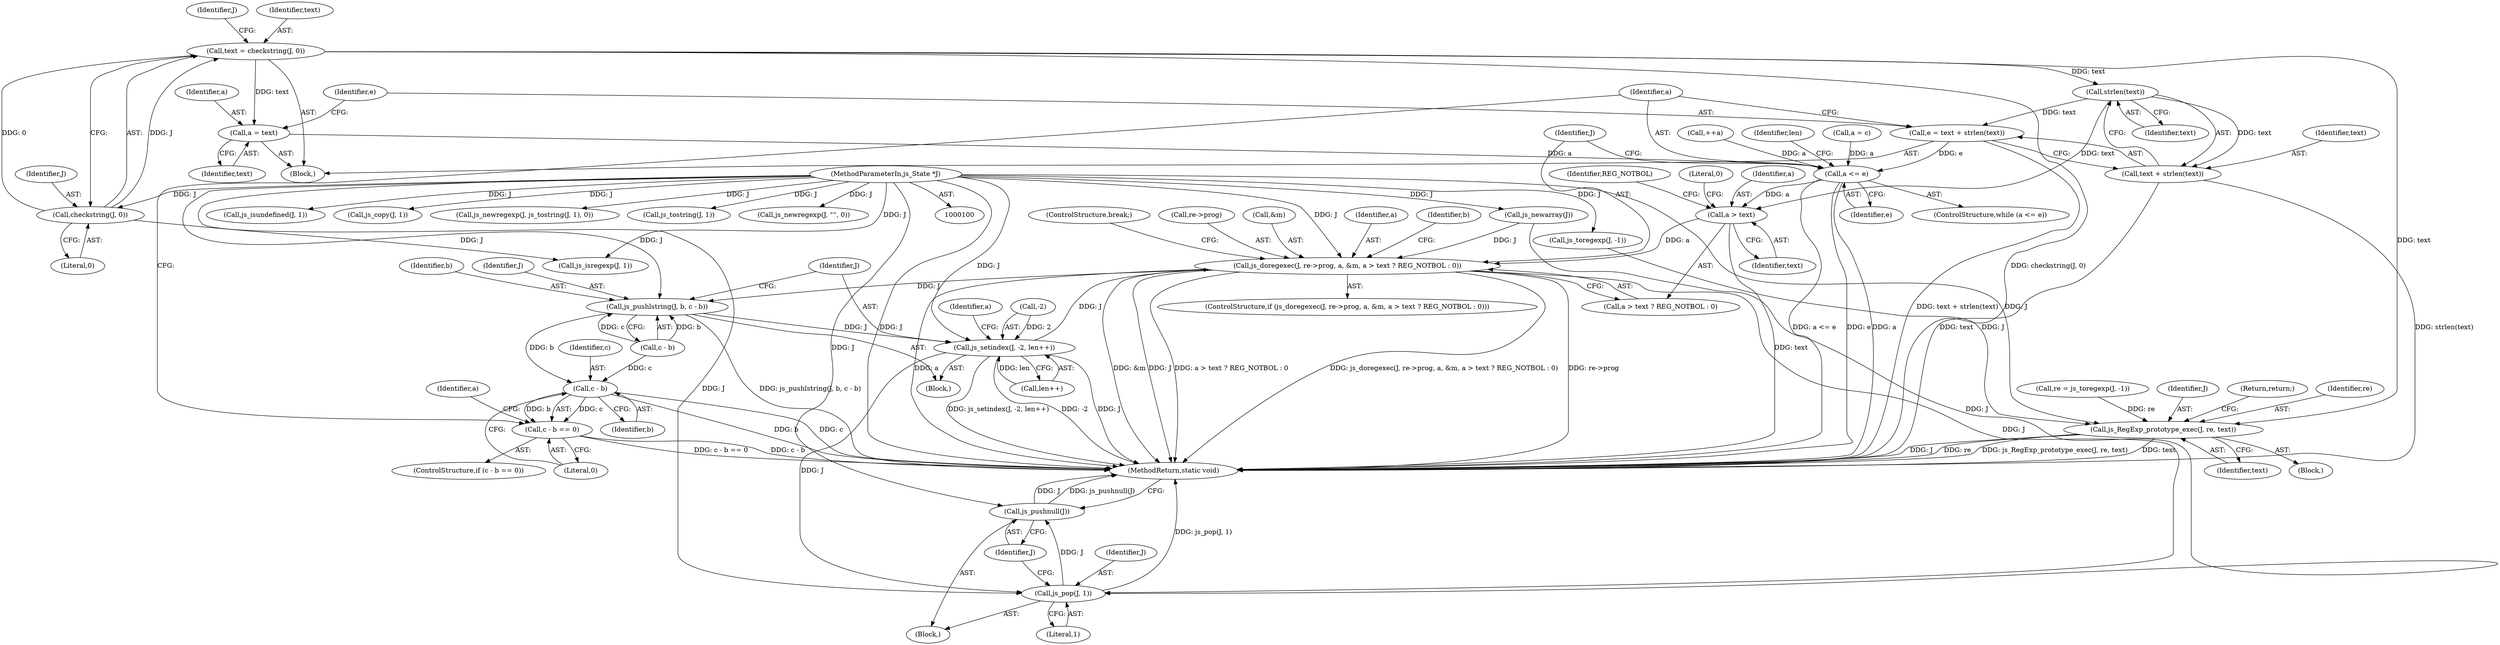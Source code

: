 digraph "0_mujs_00d4606c3baf813b7b1c176823b2729bf51002a2_1@pointer" {
"1000111" [label="(Call,text = checkstring(J, 0))"];
"1000113" [label="(Call,checkstring(J, 0))"];
"1000101" [label="(MethodParameterIn,js_State *J)"];
"1000153" [label="(Call,js_RegExp_prototype_exec(J, re, text))"];
"1000168" [label="(Call,a = text)"];
"1000178" [label="(Call,a <= e)"];
"1000192" [label="(Call,a > text)"];
"1000183" [label="(Call,js_doregexec(J, re->prog, a, &m, a > text ? REG_NOTBOL : 0))"];
"1000216" [label="(Call,js_pushlstring(J, b, c - b))"];
"1000222" [label="(Call,js_setindex(J, -2, len++))"];
"1000244" [label="(Call,js_pop(J, 1))"];
"1000247" [label="(Call,js_pushnull(J))"];
"1000233" [label="(Call,c - b)"];
"1000232" [label="(Call,c - b == 0)"];
"1000175" [label="(Call,strlen(text))"];
"1000171" [label="(Call,e = text + strlen(text))"];
"1000173" [label="(Call,text + strlen(text))"];
"1000249" [label="(MethodReturn,static void)"];
"1000226" [label="(Call,len++)"];
"1000189" [label="(Call,&m)"];
"1000184" [label="(Identifier,J)"];
"1000111" [label="(Call,text = checkstring(J, 0))"];
"1000247" [label="(Call,js_pushnull(J))"];
"1000117" [label="(Call,js_isregexp(J, 1))"];
"1000125" [label="(Call,js_isundefined(J, 1))"];
"1000102" [label="(Block,)"];
"1000244" [label="(Call,js_pop(J, 1))"];
"1000219" [label="(Call,c - b)"];
"1000101" [label="(MethodParameterIn,js_State *J)"];
"1000170" [label="(Identifier,text)"];
"1000179" [label="(Identifier,a)"];
"1000163" [label="(Call,js_newarray(J))"];
"1000182" [label="(ControlStructure,if (js_doregexec(J, re->prog, a, &m, a > text ? REG_NOTBOL : 0)))"];
"1000199" [label="(Identifier,b)"];
"1000223" [label="(Identifier,J)"];
"1000114" [label="(Identifier,J)"];
"1000157" [label="(Return,return;)"];
"1000237" [label="(Call,++a)"];
"1000197" [label="(ControlStructure,break;)"];
"1000243" [label="(Block,)"];
"1000120" [label="(Call,js_copy(J, 1))"];
"1000232" [label="(Call,c - b == 0)"];
"1000115" [label="(Literal,0)"];
"1000180" [label="(Identifier,e)"];
"1000194" [label="(Identifier,text)"];
"1000196" [label="(Literal,0)"];
"1000174" [label="(Identifier,text)"];
"1000236" [label="(Literal,0)"];
"1000133" [label="(Call,js_newregexp(J, js_tostring(J, 1), 0))"];
"1000118" [label="(Identifier,J)"];
"1000113" [label="(Call,checkstring(J, 0))"];
"1000141" [label="(Call,js_toregexp(J, -1))"];
"1000178" [label="(Call,a <= e)"];
"1000135" [label="(Call,js_tostring(J, 1))"];
"1000193" [label="(Identifier,a)"];
"1000191" [label="(Call,a > text ? REG_NOTBOL : 0)"];
"1000173" [label="(Call,text + strlen(text))"];
"1000168" [label="(Call,a = text)"];
"1000156" [label="(Identifier,text)"];
"1000152" [label="(Block,)"];
"1000176" [label="(Identifier,text)"];
"1000112" [label="(Identifier,text)"];
"1000241" [label="(Identifier,len)"];
"1000216" [label="(Call,js_pushlstring(J, b, c - b))"];
"1000128" [label="(Call,js_newregexp(J, \"\", 0))"];
"1000246" [label="(Literal,1)"];
"1000238" [label="(Identifier,a)"];
"1000175" [label="(Call,strlen(text))"];
"1000222" [label="(Call,js_setindex(J, -2, len++))"];
"1000172" [label="(Identifier,e)"];
"1000192" [label="(Call,a > text)"];
"1000183" [label="(Call,js_doregexec(J, re->prog, a, &m, a > text ? REG_NOTBOL : 0))"];
"1000195" [label="(Identifier,REG_NOTBOL)"];
"1000217" [label="(Identifier,J)"];
"1000224" [label="(Call,-2)"];
"1000228" [label="(Call,a = c)"];
"1000231" [label="(ControlStructure,if (c - b == 0))"];
"1000218" [label="(Identifier,b)"];
"1000185" [label="(Call,re->prog)"];
"1000181" [label="(Block,)"];
"1000177" [label="(ControlStructure,while (a <= e))"];
"1000233" [label="(Call,c - b)"];
"1000245" [label="(Identifier,J)"];
"1000235" [label="(Identifier,b)"];
"1000234" [label="(Identifier,c)"];
"1000155" [label="(Identifier,re)"];
"1000139" [label="(Call,re = js_toregexp(J, -1))"];
"1000169" [label="(Identifier,a)"];
"1000154" [label="(Identifier,J)"];
"1000171" [label="(Call,e = text + strlen(text))"];
"1000248" [label="(Identifier,J)"];
"1000229" [label="(Identifier,a)"];
"1000153" [label="(Call,js_RegExp_prototype_exec(J, re, text))"];
"1000188" [label="(Identifier,a)"];
"1000111" -> "1000102"  [label="AST: "];
"1000111" -> "1000113"  [label="CFG: "];
"1000112" -> "1000111"  [label="AST: "];
"1000113" -> "1000111"  [label="AST: "];
"1000118" -> "1000111"  [label="CFG: "];
"1000111" -> "1000249"  [label="DDG: checkstring(J, 0)"];
"1000113" -> "1000111"  [label="DDG: J"];
"1000113" -> "1000111"  [label="DDG: 0"];
"1000111" -> "1000153"  [label="DDG: text"];
"1000111" -> "1000168"  [label="DDG: text"];
"1000111" -> "1000175"  [label="DDG: text"];
"1000113" -> "1000115"  [label="CFG: "];
"1000114" -> "1000113"  [label="AST: "];
"1000115" -> "1000113"  [label="AST: "];
"1000101" -> "1000113"  [label="DDG: J"];
"1000113" -> "1000117"  [label="DDG: J"];
"1000101" -> "1000100"  [label="AST: "];
"1000101" -> "1000249"  [label="DDG: J"];
"1000101" -> "1000117"  [label="DDG: J"];
"1000101" -> "1000120"  [label="DDG: J"];
"1000101" -> "1000125"  [label="DDG: J"];
"1000101" -> "1000128"  [label="DDG: J"];
"1000101" -> "1000133"  [label="DDG: J"];
"1000101" -> "1000135"  [label="DDG: J"];
"1000101" -> "1000141"  [label="DDG: J"];
"1000101" -> "1000153"  [label="DDG: J"];
"1000101" -> "1000163"  [label="DDG: J"];
"1000101" -> "1000183"  [label="DDG: J"];
"1000101" -> "1000216"  [label="DDG: J"];
"1000101" -> "1000222"  [label="DDG: J"];
"1000101" -> "1000244"  [label="DDG: J"];
"1000101" -> "1000247"  [label="DDG: J"];
"1000153" -> "1000152"  [label="AST: "];
"1000153" -> "1000156"  [label="CFG: "];
"1000154" -> "1000153"  [label="AST: "];
"1000155" -> "1000153"  [label="AST: "];
"1000156" -> "1000153"  [label="AST: "];
"1000157" -> "1000153"  [label="CFG: "];
"1000153" -> "1000249"  [label="DDG: J"];
"1000153" -> "1000249"  [label="DDG: re"];
"1000153" -> "1000249"  [label="DDG: js_RegExp_prototype_exec(J, re, text)"];
"1000153" -> "1000249"  [label="DDG: text"];
"1000141" -> "1000153"  [label="DDG: J"];
"1000139" -> "1000153"  [label="DDG: re"];
"1000168" -> "1000102"  [label="AST: "];
"1000168" -> "1000170"  [label="CFG: "];
"1000169" -> "1000168"  [label="AST: "];
"1000170" -> "1000168"  [label="AST: "];
"1000172" -> "1000168"  [label="CFG: "];
"1000168" -> "1000178"  [label="DDG: a"];
"1000178" -> "1000177"  [label="AST: "];
"1000178" -> "1000180"  [label="CFG: "];
"1000179" -> "1000178"  [label="AST: "];
"1000180" -> "1000178"  [label="AST: "];
"1000184" -> "1000178"  [label="CFG: "];
"1000241" -> "1000178"  [label="CFG: "];
"1000178" -> "1000249"  [label="DDG: a"];
"1000178" -> "1000249"  [label="DDG: a <= e"];
"1000178" -> "1000249"  [label="DDG: e"];
"1000237" -> "1000178"  [label="DDG: a"];
"1000228" -> "1000178"  [label="DDG: a"];
"1000171" -> "1000178"  [label="DDG: e"];
"1000178" -> "1000192"  [label="DDG: a"];
"1000192" -> "1000191"  [label="AST: "];
"1000192" -> "1000194"  [label="CFG: "];
"1000193" -> "1000192"  [label="AST: "];
"1000194" -> "1000192"  [label="AST: "];
"1000195" -> "1000192"  [label="CFG: "];
"1000196" -> "1000192"  [label="CFG: "];
"1000192" -> "1000249"  [label="DDG: text"];
"1000192" -> "1000183"  [label="DDG: a"];
"1000175" -> "1000192"  [label="DDG: text"];
"1000183" -> "1000182"  [label="AST: "];
"1000183" -> "1000191"  [label="CFG: "];
"1000184" -> "1000183"  [label="AST: "];
"1000185" -> "1000183"  [label="AST: "];
"1000188" -> "1000183"  [label="AST: "];
"1000189" -> "1000183"  [label="AST: "];
"1000191" -> "1000183"  [label="AST: "];
"1000197" -> "1000183"  [label="CFG: "];
"1000199" -> "1000183"  [label="CFG: "];
"1000183" -> "1000249"  [label="DDG: re->prog"];
"1000183" -> "1000249"  [label="DDG: a"];
"1000183" -> "1000249"  [label="DDG: &m"];
"1000183" -> "1000249"  [label="DDG: J"];
"1000183" -> "1000249"  [label="DDG: a > text ? REG_NOTBOL : 0"];
"1000183" -> "1000249"  [label="DDG: js_doregexec(J, re->prog, a, &m, a > text ? REG_NOTBOL : 0)"];
"1000163" -> "1000183"  [label="DDG: J"];
"1000222" -> "1000183"  [label="DDG: J"];
"1000183" -> "1000216"  [label="DDG: J"];
"1000183" -> "1000244"  [label="DDG: J"];
"1000216" -> "1000181"  [label="AST: "];
"1000216" -> "1000219"  [label="CFG: "];
"1000217" -> "1000216"  [label="AST: "];
"1000218" -> "1000216"  [label="AST: "];
"1000219" -> "1000216"  [label="AST: "];
"1000223" -> "1000216"  [label="CFG: "];
"1000216" -> "1000249"  [label="DDG: js_pushlstring(J, b, c - b)"];
"1000219" -> "1000216"  [label="DDG: b"];
"1000219" -> "1000216"  [label="DDG: c"];
"1000216" -> "1000222"  [label="DDG: J"];
"1000216" -> "1000233"  [label="DDG: b"];
"1000222" -> "1000181"  [label="AST: "];
"1000222" -> "1000226"  [label="CFG: "];
"1000223" -> "1000222"  [label="AST: "];
"1000224" -> "1000222"  [label="AST: "];
"1000226" -> "1000222"  [label="AST: "];
"1000229" -> "1000222"  [label="CFG: "];
"1000222" -> "1000249"  [label="DDG: J"];
"1000222" -> "1000249"  [label="DDG: js_setindex(J, -2, len++)"];
"1000222" -> "1000249"  [label="DDG: -2"];
"1000224" -> "1000222"  [label="DDG: 2"];
"1000226" -> "1000222"  [label="DDG: len"];
"1000222" -> "1000244"  [label="DDG: J"];
"1000244" -> "1000243"  [label="AST: "];
"1000244" -> "1000246"  [label="CFG: "];
"1000245" -> "1000244"  [label="AST: "];
"1000246" -> "1000244"  [label="AST: "];
"1000248" -> "1000244"  [label="CFG: "];
"1000244" -> "1000249"  [label="DDG: js_pop(J, 1)"];
"1000163" -> "1000244"  [label="DDG: J"];
"1000244" -> "1000247"  [label="DDG: J"];
"1000247" -> "1000243"  [label="AST: "];
"1000247" -> "1000248"  [label="CFG: "];
"1000248" -> "1000247"  [label="AST: "];
"1000249" -> "1000247"  [label="CFG: "];
"1000247" -> "1000249"  [label="DDG: J"];
"1000247" -> "1000249"  [label="DDG: js_pushnull(J)"];
"1000233" -> "1000232"  [label="AST: "];
"1000233" -> "1000235"  [label="CFG: "];
"1000234" -> "1000233"  [label="AST: "];
"1000235" -> "1000233"  [label="AST: "];
"1000236" -> "1000233"  [label="CFG: "];
"1000233" -> "1000249"  [label="DDG: b"];
"1000233" -> "1000249"  [label="DDG: c"];
"1000233" -> "1000232"  [label="DDG: c"];
"1000233" -> "1000232"  [label="DDG: b"];
"1000219" -> "1000233"  [label="DDG: c"];
"1000232" -> "1000231"  [label="AST: "];
"1000232" -> "1000236"  [label="CFG: "];
"1000236" -> "1000232"  [label="AST: "];
"1000179" -> "1000232"  [label="CFG: "];
"1000238" -> "1000232"  [label="CFG: "];
"1000232" -> "1000249"  [label="DDG: c - b == 0"];
"1000232" -> "1000249"  [label="DDG: c - b"];
"1000175" -> "1000173"  [label="AST: "];
"1000175" -> "1000176"  [label="CFG: "];
"1000176" -> "1000175"  [label="AST: "];
"1000173" -> "1000175"  [label="CFG: "];
"1000175" -> "1000171"  [label="DDG: text"];
"1000175" -> "1000173"  [label="DDG: text"];
"1000171" -> "1000102"  [label="AST: "];
"1000171" -> "1000173"  [label="CFG: "];
"1000172" -> "1000171"  [label="AST: "];
"1000173" -> "1000171"  [label="AST: "];
"1000179" -> "1000171"  [label="CFG: "];
"1000171" -> "1000249"  [label="DDG: text + strlen(text)"];
"1000174" -> "1000173"  [label="AST: "];
"1000173" -> "1000249"  [label="DDG: text"];
"1000173" -> "1000249"  [label="DDG: strlen(text)"];
}
